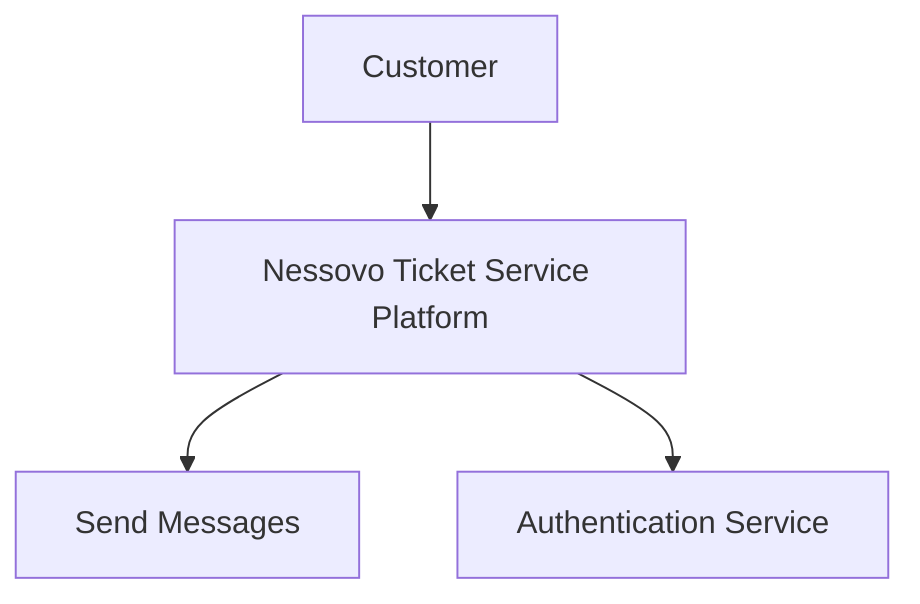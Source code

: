 graph TD

Customer --> NessovoPlateForm
NessovoPlateForm --> Notification
NessovoPlateForm --> OIDCAuthentication

Customer["Customer"]
NessovoPlateForm["Nessovo Ticket Service Platform"]
Notification["Send Messages"]
OIDCAuthentication["Authentication Service"]